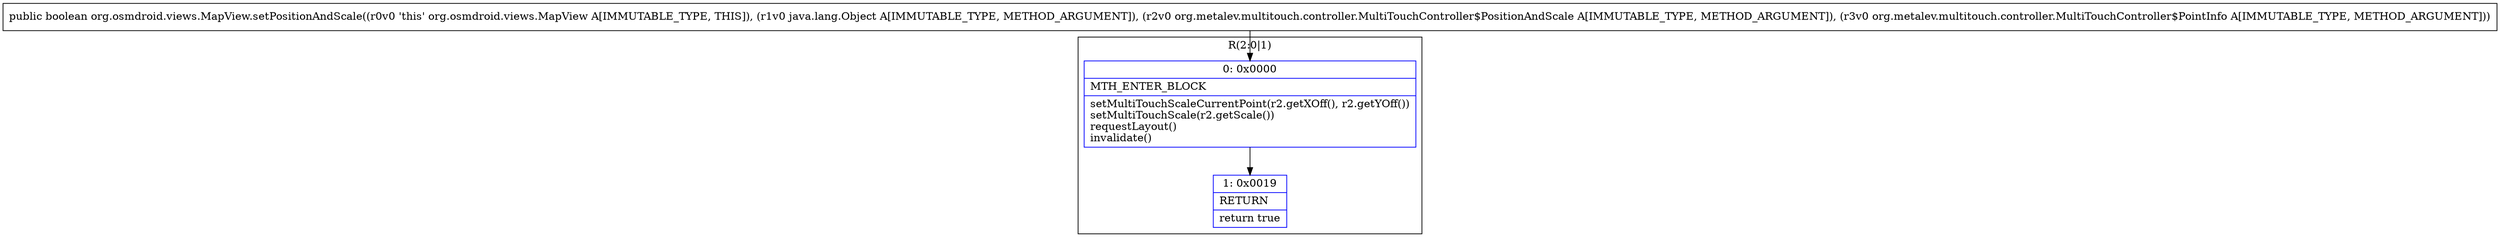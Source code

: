 digraph "CFG fororg.osmdroid.views.MapView.setPositionAndScale(Ljava\/lang\/Object;Lorg\/metalev\/multitouch\/controller\/MultiTouchController$PositionAndScale;Lorg\/metalev\/multitouch\/controller\/MultiTouchController$PointInfo;)Z" {
subgraph cluster_Region_534733119 {
label = "R(2:0|1)";
node [shape=record,color=blue];
Node_0 [shape=record,label="{0\:\ 0x0000|MTH_ENTER_BLOCK\l|setMultiTouchScaleCurrentPoint(r2.getXOff(), r2.getYOff())\lsetMultiTouchScale(r2.getScale())\lrequestLayout()\linvalidate()\l}"];
Node_1 [shape=record,label="{1\:\ 0x0019|RETURN\l|return true\l}"];
}
MethodNode[shape=record,label="{public boolean org.osmdroid.views.MapView.setPositionAndScale((r0v0 'this' org.osmdroid.views.MapView A[IMMUTABLE_TYPE, THIS]), (r1v0 java.lang.Object A[IMMUTABLE_TYPE, METHOD_ARGUMENT]), (r2v0 org.metalev.multitouch.controller.MultiTouchController$PositionAndScale A[IMMUTABLE_TYPE, METHOD_ARGUMENT]), (r3v0 org.metalev.multitouch.controller.MultiTouchController$PointInfo A[IMMUTABLE_TYPE, METHOD_ARGUMENT])) }"];
MethodNode -> Node_0;
Node_0 -> Node_1;
}

